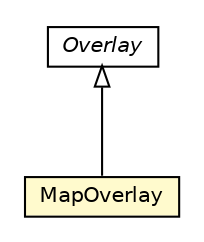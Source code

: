 #!/usr/local/bin/dot
#
# Class diagram 
# Generated by UMLGraph version R5_6-24-gf6e263 (http://www.umlgraph.org/)
#

digraph G {
	edge [fontname="Helvetica",fontsize=10,labelfontname="Helvetica",labelfontsize=10];
	node [fontname="Helvetica",fontsize=10,shape=plaintext];
	nodesep=0.25;
	ranksep=0.5;
	// org.osmdroid.bugtestfragments.Bug82WinDeath.MapOverlay
	c877 [label=<<table title="org.osmdroid.bugtestfragments.Bug82WinDeath.MapOverlay" border="0" cellborder="1" cellspacing="0" cellpadding="2" port="p" bgcolor="lemonChiffon" href="./Bug82WinDeath.MapOverlay.html">
		<tr><td><table border="0" cellspacing="0" cellpadding="1">
<tr><td align="center" balign="center"> MapOverlay </td></tr>
		</table></td></tr>
		</table>>, URL="./Bug82WinDeath.MapOverlay.html", fontname="Helvetica", fontcolor="black", fontsize=10.0];
	//org.osmdroid.bugtestfragments.Bug82WinDeath.MapOverlay extends org.osmdroid.views.overlay.Overlay
	c938:p -> c877:p [dir=back,arrowtail=empty];
	// org.osmdroid.views.overlay.Overlay
	c938 [label=<<table title="org.osmdroid.views.overlay.Overlay" border="0" cellborder="1" cellspacing="0" cellpadding="2" port="p" href="http://java.sun.com/j2se/1.4.2/docs/api/org/osmdroid/views/overlay/Overlay.html">
		<tr><td><table border="0" cellspacing="0" cellpadding="1">
<tr><td align="center" balign="center"><font face="Helvetica-Oblique"> Overlay </font></td></tr>
		</table></td></tr>
		</table>>, URL="http://java.sun.com/j2se/1.4.2/docs/api/org/osmdroid/views/overlay/Overlay.html", fontname="Helvetica", fontcolor="black", fontsize=10.0];
}


